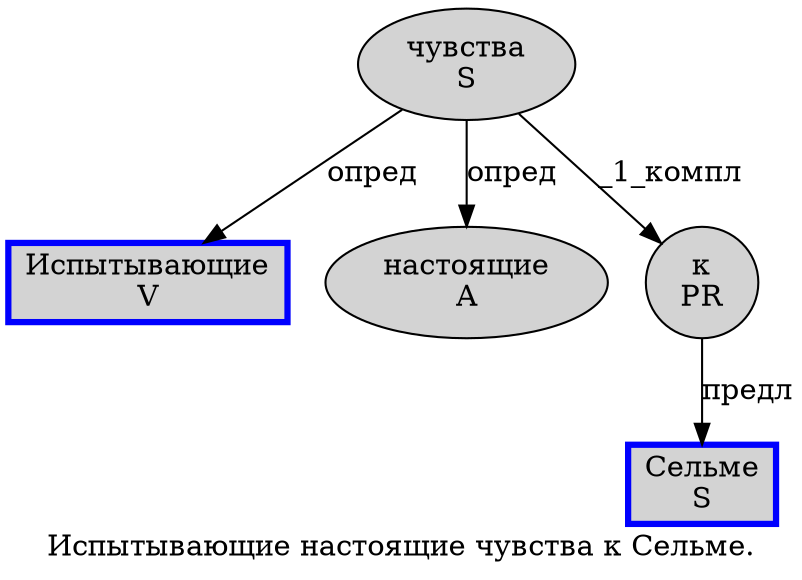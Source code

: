 digraph SENTENCE_465 {
	graph [label="Испытывающие настоящие чувства к Сельме."]
	node [style=filled]
		0 [label="Испытывающие
V" color=blue fillcolor=lightgray penwidth=3 shape=box]
		1 [label="настоящие
A" color="" fillcolor=lightgray penwidth=1 shape=ellipse]
		2 [label="чувства
S" color="" fillcolor=lightgray penwidth=1 shape=ellipse]
		3 [label="к
PR" color="" fillcolor=lightgray penwidth=1 shape=ellipse]
		4 [label="Сельме
S" color=blue fillcolor=lightgray penwidth=3 shape=box]
			2 -> 0 [label="опред"]
			2 -> 1 [label="опред"]
			2 -> 3 [label="_1_компл"]
			3 -> 4 [label="предл"]
}